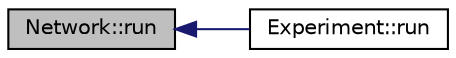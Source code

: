 digraph "Network::run"
{
  edge [fontname="Helvetica",fontsize="10",labelfontname="Helvetica",labelfontsize="10"];
  node [fontname="Helvetica",fontsize="10",shape=record];
  rankdir="LR";
  Node26 [label="Network::run",height=0.2,width=0.4,color="black", fillcolor="grey75", style="filled", fontcolor="black"];
  Node26 -> Node27 [dir="back",color="midnightblue",fontsize="10",style="solid",fontname="Helvetica"];
  Node27 [label="Experiment::run",height=0.2,width=0.4,color="black", fillcolor="white", style="filled",URL="$class_experiment.html#a7a0cf911df6c40f06af33080c27fc434",tooltip="runs the experiment <-> one network simulation "];
}
